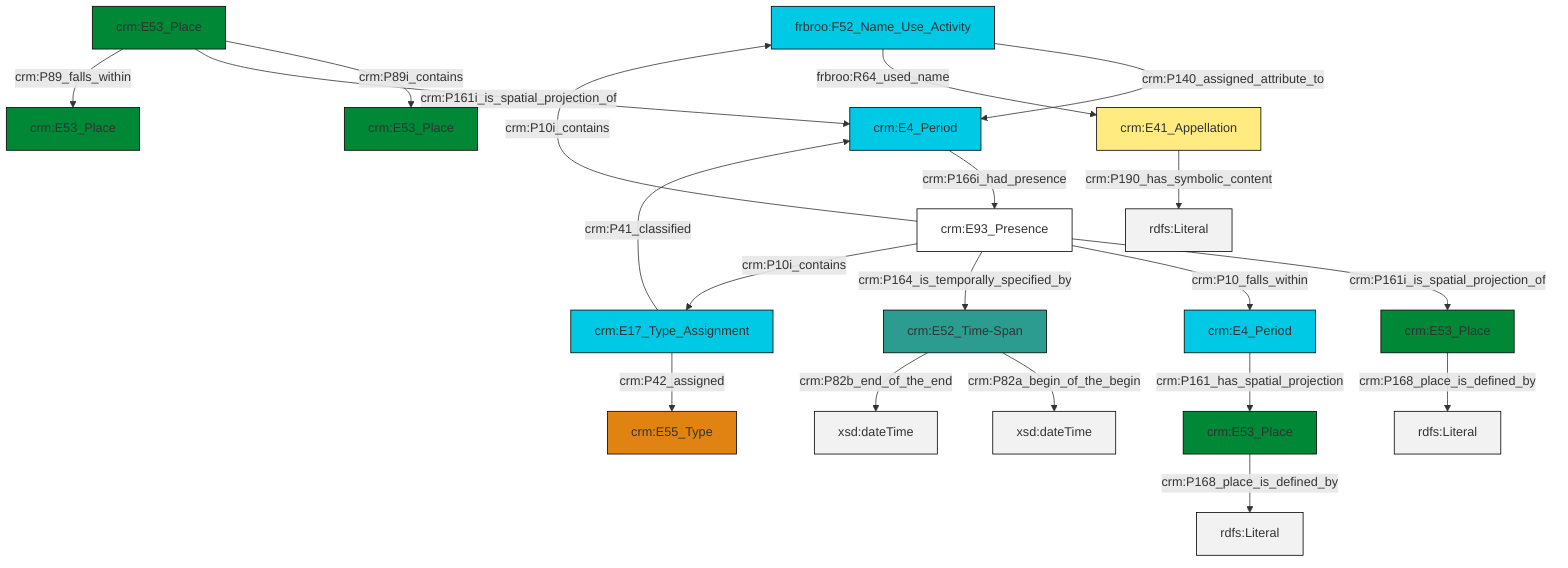 graph TD
classDef Literal fill:#f2f2f2,stroke:#000000;
classDef CRM_Entity fill:#FFFFFF,stroke:#000000;
classDef Temporal_Entity fill:#00C9E6, stroke:#000000;
classDef Type fill:#E18312, stroke:#000000;
classDef Time-Span fill:#2C9C91, stroke:#000000;
classDef Appellation fill:#FFEB7F, stroke:#000000;
classDef Place fill:#008836, stroke:#000000;
classDef Persistent_Item fill:#B266B2, stroke:#000000;
classDef Conceptual_Object fill:#FFD700, stroke:#000000;
classDef Physical_Thing fill:#D2B48C, stroke:#000000;
classDef Actor fill:#f58aad, stroke:#000000;
classDef PC_Classes fill:#4ce600, stroke:#000000;
classDef Multi fill:#cccccc,stroke:#000000;

0["frbroo:F52_Name_Use_Activity"]:::Temporal_Entity -->|crm:P140_assigned_attribute_to| 1["crm:E4_Period"]:::Temporal_Entity
8["crm:E4_Period"]:::Temporal_Entity -->|crm:P161_has_spatial_projection| 9["crm:E53_Place"]:::Place
10["crm:E93_Presence"]:::CRM_Entity -->|crm:P161i_is_spatial_projection_of| 2["crm:E53_Place"]:::Place
0["frbroo:F52_Name_Use_Activity"]:::Temporal_Entity -->|frbroo:R64_used_name| 11["crm:E41_Appellation"]:::Appellation
10["crm:E93_Presence"]:::CRM_Entity -->|crm:P10_falls_within| 8["crm:E4_Period"]:::Temporal_Entity
11["crm:E41_Appellation"]:::Appellation -->|crm:P190_has_symbolic_content| 15[rdfs:Literal]:::Literal
10["crm:E93_Presence"]:::CRM_Entity -->|crm:P10i_contains| 0["frbroo:F52_Name_Use_Activity"]:::Temporal_Entity
16["crm:E52_Time-Span"]:::Time-Span -->|crm:P82a_begin_of_the_begin| 17[xsd:dateTime]:::Literal
12["crm:E53_Place"]:::Place -->|crm:P89i_contains| 6["crm:E53_Place"]:::Place
10["crm:E93_Presence"]:::CRM_Entity -->|crm:P164_is_temporally_specified_by| 16["crm:E52_Time-Span"]:::Time-Span
10["crm:E93_Presence"]:::CRM_Entity -->|crm:P10i_contains| 24["crm:E17_Type_Assignment"]:::Temporal_Entity
12["crm:E53_Place"]:::Place -->|crm:P161i_is_spatial_projection_of| 1["crm:E4_Period"]:::Temporal_Entity
24["crm:E17_Type_Assignment"]:::Temporal_Entity -->|crm:P41_classified| 1["crm:E4_Period"]:::Temporal_Entity
9["crm:E53_Place"]:::Place -->|crm:P168_place_is_defined_by| 25[rdfs:Literal]:::Literal
2["crm:E53_Place"]:::Place -->|crm:P168_place_is_defined_by| 26[rdfs:Literal]:::Literal
16["crm:E52_Time-Span"]:::Time-Span -->|crm:P82b_end_of_the_end| 28[xsd:dateTime]:::Literal
12["crm:E53_Place"]:::Place -->|crm:P89_falls_within| 4["crm:E53_Place"]:::Place
1["crm:E4_Period"]:::Temporal_Entity -->|crm:P166i_had_presence| 10["crm:E93_Presence"]:::CRM_Entity
24["crm:E17_Type_Assignment"]:::Temporal_Entity -->|crm:P42_assigned| 19["crm:E55_Type"]:::Type